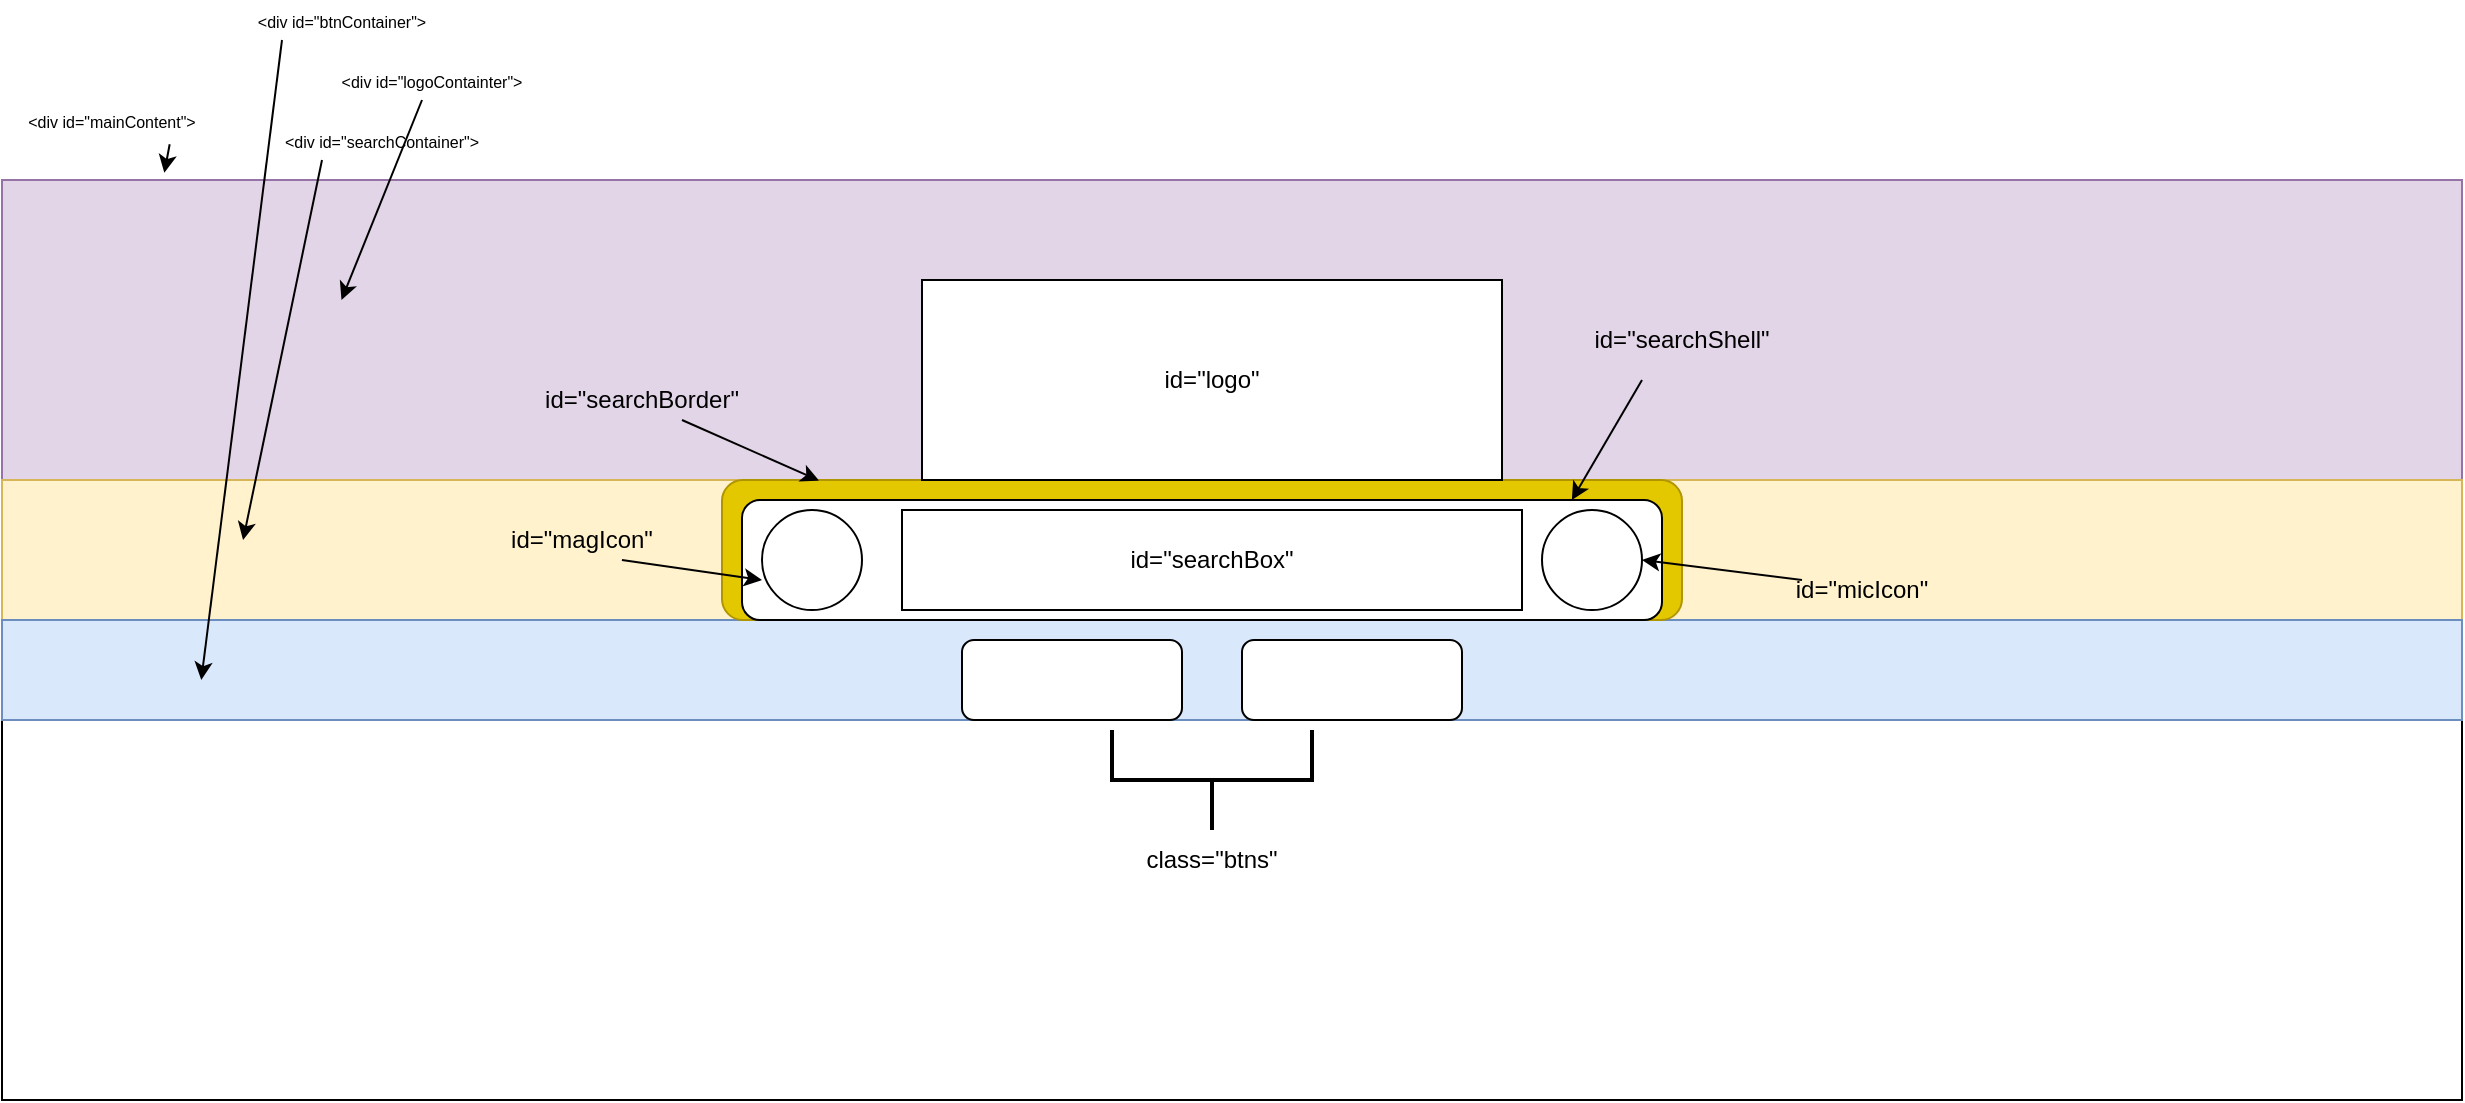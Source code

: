 <mxfile version="13.7.3" type="device"><diagram name="Page-1" id="c9db0220-8083-56f3-ca83-edcdcd058819"><mxGraphModel dx="1135" dy="567" grid="1" gridSize="10" guides="1" tooltips="1" connect="1" arrows="1" fold="1" page="1" pageScale="1.5" pageWidth="826" pageHeight="1169" background="#ffffff" math="0" shadow="0"><root><mxCell id="0" style=";html=1;"/><mxCell id="65sEceajsl7-BV4YaCyA-2" value="mainDiv" parent="0"/><mxCell id="65sEceajsl7-BV4YaCyA-4" value="" style="rounded=0;whiteSpace=wrap;html=1;" parent="65sEceajsl7-BV4YaCyA-2" vertex="1"><mxGeometry x="10" y="170" width="1230" height="460" as="geometry"/></mxCell><mxCell id="65sEceajsl7-BV4YaCyA-3" value="div1" parent="0"/><mxCell id="65sEceajsl7-BV4YaCyA-5" value="" style="rounded=0;whiteSpace=wrap;html=1;shadow=0;fillColor=#e1d5e7;strokeColor=#9673a6;" parent="65sEceajsl7-BV4YaCyA-3" vertex="1"><mxGeometry x="10" y="170" width="1230" height="150" as="geometry"/></mxCell><mxCell id="65sEceajsl7-BV4YaCyA-6" value="" style="rounded=0;whiteSpace=wrap;html=1;shadow=0;fillColor=#fff2cc;strokeColor=#d6b656;" parent="65sEceajsl7-BV4YaCyA-3" vertex="1"><mxGeometry x="10" y="320" width="1230" height="70" as="geometry"/></mxCell><mxCell id="65sEceajsl7-BV4YaCyA-7" value="" style="rounded=0;whiteSpace=wrap;html=1;shadow=0;fillColor=#dae8fc;strokeColor=#6c8ebf;" parent="65sEceajsl7-BV4YaCyA-3" vertex="1"><mxGeometry x="10" y="390" width="1230" height="50" as="geometry"/></mxCell><mxCell id="Hcfyqz5BpCdXkofAIk30-14" value="" style="rounded=1;whiteSpace=wrap;html=1;fillColor=#e3c800;strokeColor=#B09500;fontColor=#ffffff;" vertex="1" parent="65sEceajsl7-BV4YaCyA-3"><mxGeometry x="370" y="320" width="480" height="70" as="geometry"/></mxCell><mxCell id="1" value="Elements" style=";html=1;" parent="0"/><mxCell id="W3uPC7Za4E6V7v5L6nGH-4" value="" style="rounded=0;whiteSpace=wrap;html=1;" parent="1" vertex="1"><mxGeometry x="470" y="220" width="290" height="100" as="geometry"/></mxCell><mxCell id="W3uPC7Za4E6V7v5L6nGH-5" value="" style="rounded=1;whiteSpace=wrap;html=1;" parent="1" vertex="1"><mxGeometry x="380" y="330" width="460" height="60" as="geometry"/></mxCell><mxCell id="W3uPC7Za4E6V7v5L6nGH-6" value="" style="rounded=1;whiteSpace=wrap;html=1;" parent="1" vertex="1"><mxGeometry x="490" y="400" width="110" height="40" as="geometry"/></mxCell><mxCell id="W3uPC7Za4E6V7v5L6nGH-7" value="" style="rounded=1;whiteSpace=wrap;html=1;" parent="1" vertex="1"><mxGeometry x="630" y="400" width="110" height="40" as="geometry"/></mxCell><mxCell id="W3uPC7Za4E6V7v5L6nGH-8" value="" style="ellipse;whiteSpace=wrap;html=1;aspect=fixed;" parent="1" vertex="1"><mxGeometry x="390" y="335" width="50" height="50" as="geometry"/></mxCell><mxCell id="W3uPC7Za4E6V7v5L6nGH-9" value="" style="ellipse;whiteSpace=wrap;html=1;aspect=fixed;" parent="1" vertex="1"><mxGeometry x="780" y="335" width="50" height="50" as="geometry"/></mxCell><mxCell id="Hcfyqz5BpCdXkofAIk30-1" value="" style="rounded=0;whiteSpace=wrap;html=1;" vertex="1" parent="1"><mxGeometry x="460" y="335" width="310" height="50" as="geometry"/></mxCell><mxCell id="Hcfyqz5BpCdXkofAIk30-2" value="" style="strokeWidth=2;html=1;shape=mxgraph.flowchart.annotation_2;align=left;labelPosition=right;pointerEvents=1;rotation=-90;" vertex="1" parent="1"><mxGeometry x="590" y="420" width="50" height="100" as="geometry"/></mxCell><mxCell id="Hcfyqz5BpCdXkofAIk30-3" value="class=&quot;btns&quot;" style="text;html=1;strokeColor=none;fillColor=none;align=center;verticalAlign=middle;whiteSpace=wrap;rounded=0;" vertex="1" parent="1"><mxGeometry x="595" y="500" width="40" height="20" as="geometry"/></mxCell><mxCell id="Hcfyqz5BpCdXkofAIk30-4" value="id=&quot;logo&quot;" style="text;html=1;strokeColor=none;fillColor=none;align=center;verticalAlign=middle;whiteSpace=wrap;rounded=0;" vertex="1" parent="1"><mxGeometry x="595" y="260" width="40" height="20" as="geometry"/></mxCell><mxCell id="Hcfyqz5BpCdXkofAIk30-5" value="id=&quot;searchBox&quot;" style="text;html=1;strokeColor=none;fillColor=none;align=center;verticalAlign=middle;whiteSpace=wrap;rounded=0;" vertex="1" parent="1"><mxGeometry x="595" y="350" width="40" height="20" as="geometry"/></mxCell><mxCell id="Hcfyqz5BpCdXkofAIk30-7" value="" style="endArrow=classic;html=1;exitX=0.252;exitY=0.571;exitDx=0;exitDy=0;exitPerimeter=0;" edge="1" parent="1" source="65sEceajsl7-BV4YaCyA-6"><mxGeometry width="50" height="50" relative="1" as="geometry"><mxPoint x="340" y="420" as="sourcePoint"/><mxPoint x="390" y="370" as="targetPoint"/></mxGeometry></mxCell><mxCell id="Hcfyqz5BpCdXkofAIk30-9" value="id=&quot;magIcon&quot;" style="text;html=1;strokeColor=none;fillColor=none;align=center;verticalAlign=middle;whiteSpace=wrap;rounded=0;" vertex="1" parent="1"><mxGeometry x="280" y="340" width="40" height="20" as="geometry"/></mxCell><mxCell id="Hcfyqz5BpCdXkofAIk30-10" value="" style="endArrow=classic;html=1;entryX=1;entryY=0.5;entryDx=0;entryDy=0;" edge="1" parent="1" target="W3uPC7Za4E6V7v5L6nGH-9"><mxGeometry width="50" height="50" relative="1" as="geometry"><mxPoint x="910" y="370" as="sourcePoint"/><mxPoint x="920" y="340" as="targetPoint"/></mxGeometry></mxCell><mxCell id="Hcfyqz5BpCdXkofAIk30-11" value="id=&quot;micIcon&quot;" style="text;html=1;strokeColor=none;fillColor=none;align=center;verticalAlign=middle;whiteSpace=wrap;rounded=0;" vertex="1" parent="1"><mxGeometry x="920" y="365" width="40" height="20" as="geometry"/></mxCell><mxCell id="Hcfyqz5BpCdXkofAIk30-12" value="" style="endArrow=classic;html=1;entryX=0.902;entryY=0;entryDx=0;entryDy=0;entryPerimeter=0;" edge="1" parent="1" target="W3uPC7Za4E6V7v5L6nGH-5"><mxGeometry width="50" height="50" relative="1" as="geometry"><mxPoint x="830" y="270" as="sourcePoint"/><mxPoint x="880" y="220" as="targetPoint"/></mxGeometry></mxCell><mxCell id="Hcfyqz5BpCdXkofAIk30-13" value="id=&quot;searchShell&quot;" style="text;html=1;strokeColor=none;fillColor=none;align=center;verticalAlign=middle;whiteSpace=wrap;rounded=0;" vertex="1" parent="1"><mxGeometry x="830" y="240" width="40" height="20" as="geometry"/></mxCell><mxCell id="Hcfyqz5BpCdXkofAIk30-15" value="" style="endArrow=classic;html=1;entryX=0.101;entryY=0.004;entryDx=0;entryDy=0;entryPerimeter=0;" edge="1" parent="1" target="Hcfyqz5BpCdXkofAIk30-14"><mxGeometry width="50" height="50" relative="1" as="geometry"><mxPoint x="350" y="290" as="sourcePoint"/><mxPoint x="400" y="250" as="targetPoint"/></mxGeometry></mxCell><mxCell id="Hcfyqz5BpCdXkofAIk30-16" value="id=&quot;searchBorder&quot;" style="text;html=1;strokeColor=none;fillColor=none;align=center;verticalAlign=middle;whiteSpace=wrap;rounded=0;" vertex="1" parent="1"><mxGeometry x="310" y="270" width="40" height="20" as="geometry"/></mxCell><mxCell id="Hcfyqz5BpCdXkofAIk30-17" value="" style="endArrow=classic;html=1;entryX=0.066;entryY=-0.024;entryDx=0;entryDy=0;entryPerimeter=0;exitX=0.548;exitY=1.107;exitDx=0;exitDy=0;exitPerimeter=0;" edge="1" parent="1" target="65sEceajsl7-BV4YaCyA-5"><mxGeometry width="50" height="50" relative="1" as="geometry"><mxPoint x="93.84" y="152.14" as="sourcePoint"/><mxPoint x="260" y="260" as="targetPoint"/></mxGeometry></mxCell><mxCell id="Hcfyqz5BpCdXkofAIk30-18" value="" style="endArrow=classic;html=1;entryX=0.138;entryY=0.4;entryDx=0;entryDy=0;entryPerimeter=0;" edge="1" parent="1" target="65sEceajsl7-BV4YaCyA-5"><mxGeometry width="50" height="50" relative="1" as="geometry"><mxPoint x="220" y="130" as="sourcePoint"/><mxPoint x="260" y="220" as="targetPoint"/></mxGeometry></mxCell><mxCell id="Hcfyqz5BpCdXkofAIk30-19" value="&lt;font style=&quot;font-size: 8px&quot;&gt;&amp;lt;div id=&quot;logoContainter&quot;&amp;gt;&lt;/font&gt;" style="text;html=1;strokeColor=none;fillColor=none;align=center;verticalAlign=middle;whiteSpace=wrap;rounded=0;" vertex="1" parent="1"><mxGeometry x="150" y="110" width="150" height="20" as="geometry"/></mxCell><mxCell id="Hcfyqz5BpCdXkofAIk30-20" value="" style="endArrow=classic;html=1;entryX=0.098;entryY=0.429;entryDx=0;entryDy=0;entryPerimeter=0;" edge="1" parent="1" target="65sEceajsl7-BV4YaCyA-6"><mxGeometry width="50" height="50" relative="1" as="geometry"><mxPoint x="170" y="160" as="sourcePoint"/><mxPoint x="260" y="210" as="targetPoint"/></mxGeometry></mxCell><mxCell id="Hcfyqz5BpCdXkofAIk30-21" value="&lt;font style=&quot;font-size: 8px&quot;&gt;&amp;lt;div id=&quot;searchContainer&quot;&amp;gt;&lt;/font&gt;" style="text;html=1;strokeColor=none;fillColor=none;align=center;verticalAlign=middle;whiteSpace=wrap;rounded=0;" vertex="1" parent="1"><mxGeometry x="150" y="140" width="100" height="20" as="geometry"/></mxCell><mxCell id="Hcfyqz5BpCdXkofAIk30-22" value="" style="endArrow=classic;html=1;entryX=0.081;entryY=0.6;entryDx=0;entryDy=0;entryPerimeter=0;" edge="1" parent="1" target="65sEceajsl7-BV4YaCyA-7"><mxGeometry width="50" height="50" relative="1" as="geometry"><mxPoint x="150" y="100" as="sourcePoint"/><mxPoint x="250" y="280" as="targetPoint"/></mxGeometry></mxCell><mxCell id="Hcfyqz5BpCdXkofAIk30-23" value="&lt;font style=&quot;font-size: 8px&quot;&gt;&amp;lt;div id=&quot;btnContainer&quot;&amp;gt;&lt;/font&gt;" style="text;html=1;strokeColor=none;fillColor=none;align=center;verticalAlign=middle;whiteSpace=wrap;rounded=0;" vertex="1" parent="1"><mxGeometry x="130" y="80" width="100" height="20" as="geometry"/></mxCell><mxCell id="Hcfyqz5BpCdXkofAIk30-24" value="&lt;font style=&quot;font-size: 8px&quot;&gt;&amp;lt;div id=&quot;mainContent&quot;&amp;gt;&lt;/font&gt;" style="text;html=1;strokeColor=none;fillColor=none;align=center;verticalAlign=middle;whiteSpace=wrap;rounded=0;" vertex="1" parent="1"><mxGeometry x="20" y="130" width="90" height="20" as="geometry"/></mxCell></root></mxGraphModel></diagram></mxfile>